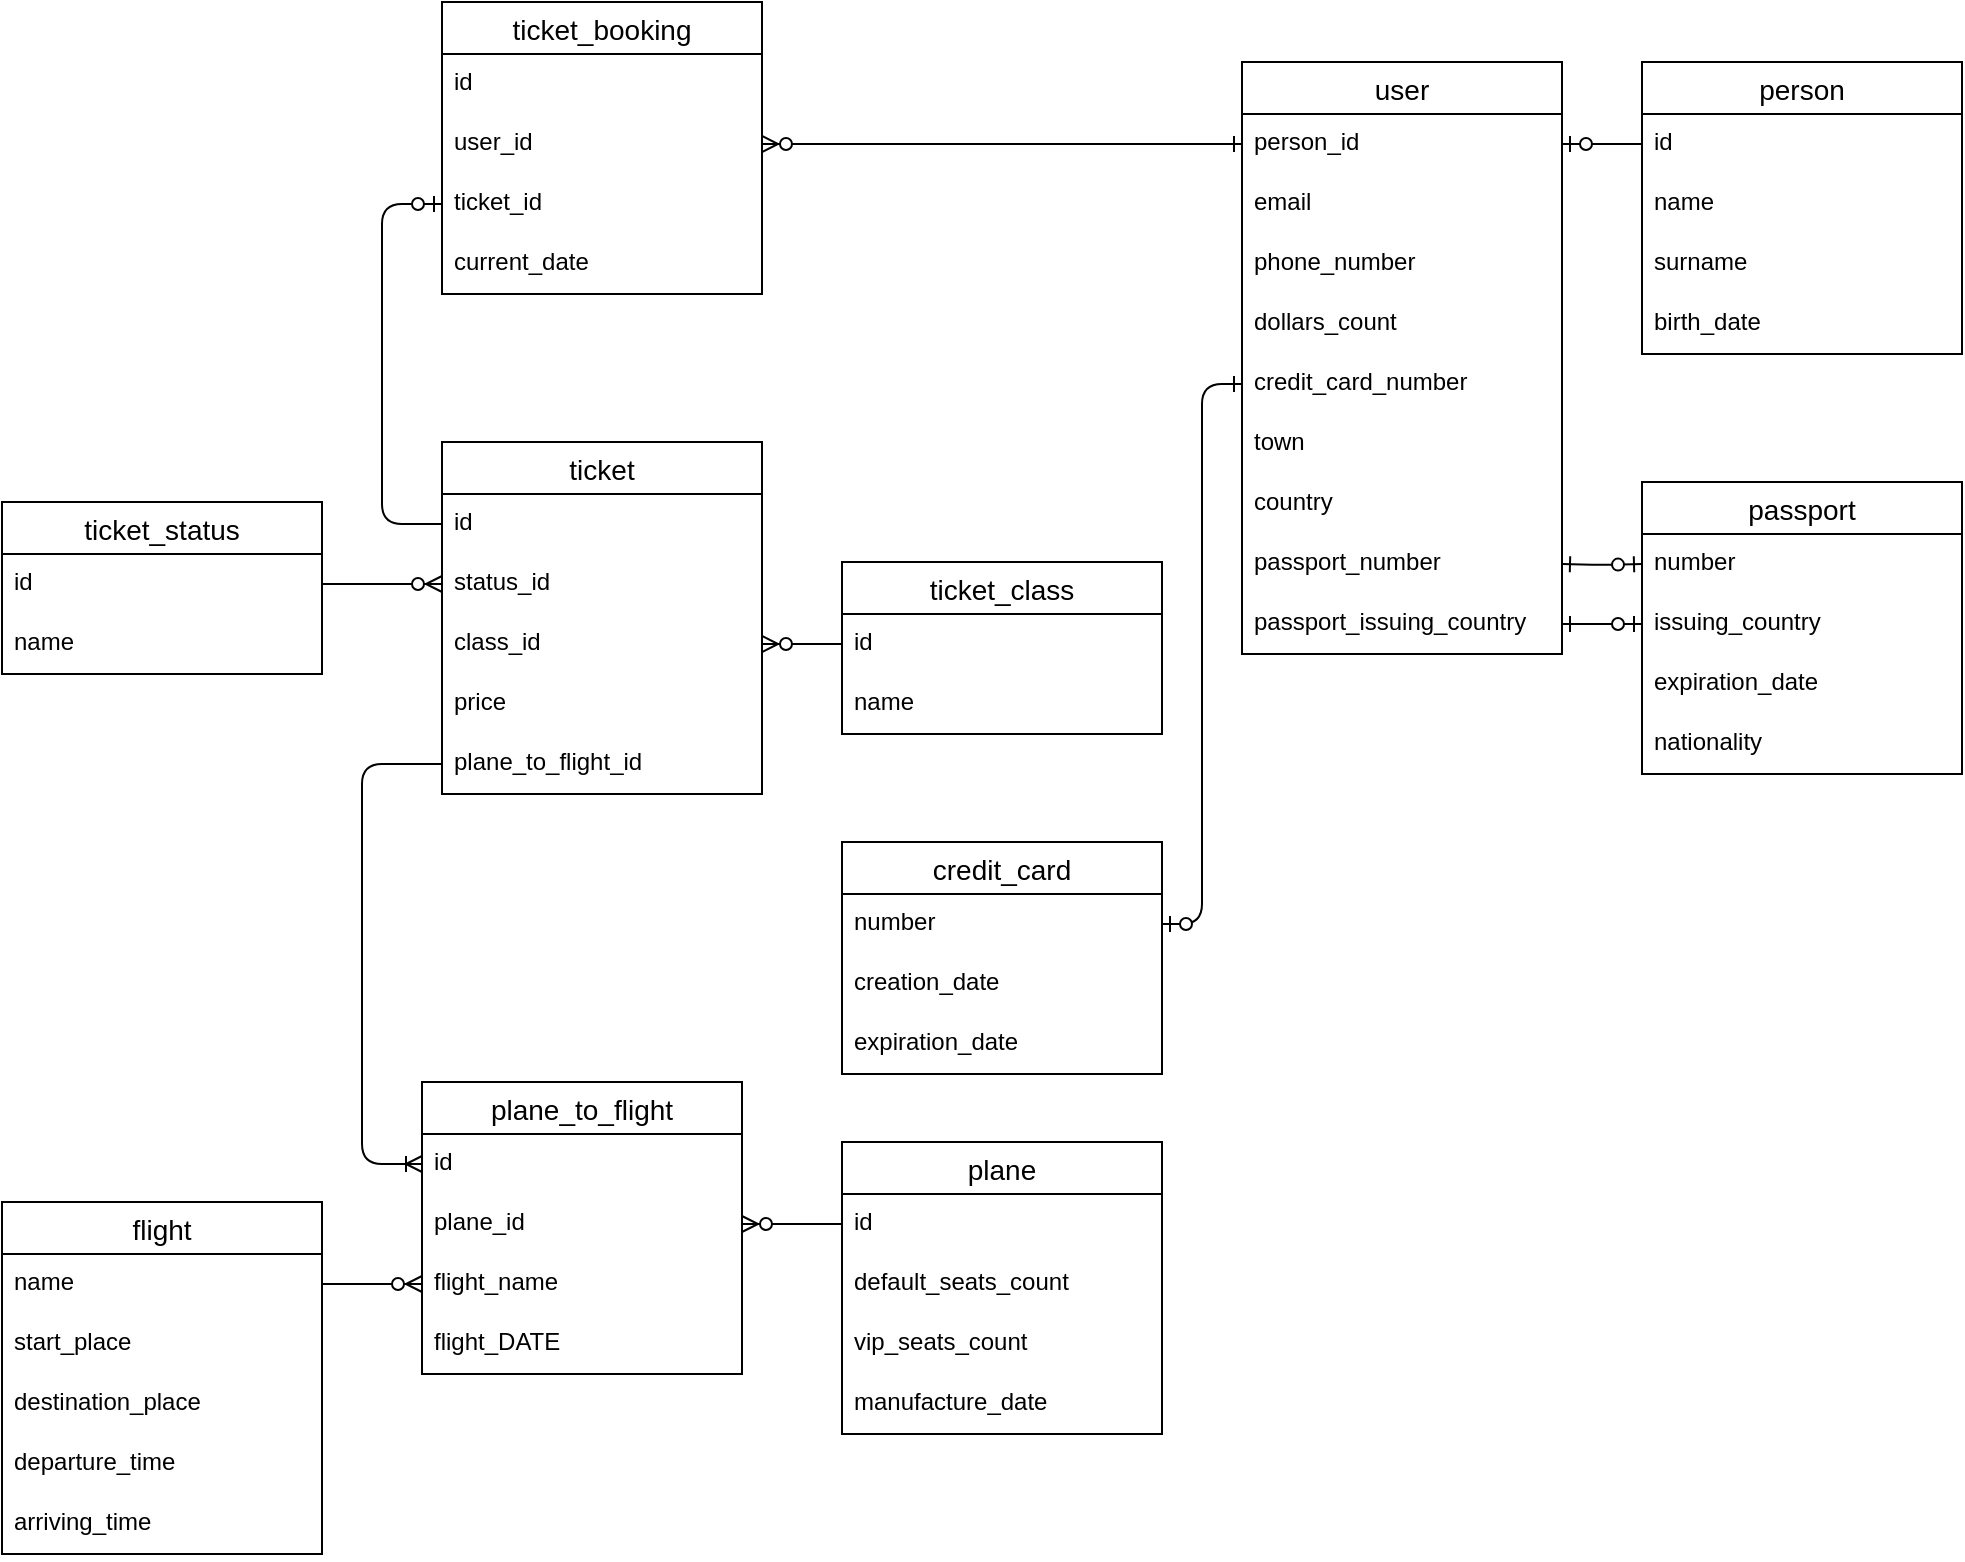 <mxfile version="13.9.9" type="device"><diagram id="POMyoBhIKbXPKGuVY1QX" name="Страница 1"><mxGraphModel dx="1679" dy="1663" grid="1" gridSize="10" guides="1" tooltips="1" connect="1" arrows="1" fold="1" page="1" pageScale="1" pageWidth="827" pageHeight="1169" math="0" shadow="0"><root><mxCell id="0"/><mxCell id="1" parent="0"/><mxCell id="_LVXEXMa2YnPrvETlvS5-1" value="ticket" style="swimlane;fontStyle=0;childLayout=stackLayout;horizontal=1;startSize=26;horizontalStack=0;resizeParent=1;resizeParentMax=0;resizeLast=0;collapsible=1;marginBottom=0;align=center;fontSize=14;" parent="1" vertex="1"><mxGeometry x="180" y="200" width="160" height="176" as="geometry"/></mxCell><mxCell id="_LVXEXMa2YnPrvETlvS5-2" value="id" style="text;strokeColor=none;fillColor=none;spacingLeft=4;spacingRight=4;overflow=hidden;rotatable=0;points=[[0,0.5],[1,0.5]];portConstraint=eastwest;fontSize=12;" parent="_LVXEXMa2YnPrvETlvS5-1" vertex="1"><mxGeometry y="26" width="160" height="30" as="geometry"/></mxCell><mxCell id="_LVXEXMa2YnPrvETlvS5-3" value="status_id" style="text;strokeColor=none;fillColor=none;spacingLeft=4;spacingRight=4;overflow=hidden;rotatable=0;points=[[0,0.5],[1,0.5]];portConstraint=eastwest;fontSize=12;" parent="_LVXEXMa2YnPrvETlvS5-1" vertex="1"><mxGeometry y="56" width="160" height="30" as="geometry"/></mxCell><mxCell id="_LVXEXMa2YnPrvETlvS5-4" value="class_id" style="text;strokeColor=none;fillColor=none;spacingLeft=4;spacingRight=4;overflow=hidden;rotatable=0;points=[[0,0.5],[1,0.5]];portConstraint=eastwest;fontSize=12;" parent="_LVXEXMa2YnPrvETlvS5-1" vertex="1"><mxGeometry y="86" width="160" height="30" as="geometry"/></mxCell><mxCell id="_LVXEXMa2YnPrvETlvS5-77" value="price" style="text;strokeColor=none;fillColor=none;spacingLeft=4;spacingRight=4;overflow=hidden;rotatable=0;points=[[0,0.5],[1,0.5]];portConstraint=eastwest;fontSize=12;" parent="_LVXEXMa2YnPrvETlvS5-1" vertex="1"><mxGeometry y="116" width="160" height="30" as="geometry"/></mxCell><mxCell id="_LVXEXMa2YnPrvETlvS5-5" value="plane_to_flight_id" style="text;strokeColor=none;fillColor=none;spacingLeft=4;spacingRight=4;overflow=hidden;rotatable=0;points=[[0,0.5],[1,0.5]];portConstraint=eastwest;fontSize=12;" parent="_LVXEXMa2YnPrvETlvS5-1" vertex="1"><mxGeometry y="146" width="160" height="30" as="geometry"/></mxCell><mxCell id="_LVXEXMa2YnPrvETlvS5-7" value="ticket_status" style="swimlane;fontStyle=0;childLayout=stackLayout;horizontal=1;startSize=26;horizontalStack=0;resizeParent=1;resizeParentMax=0;resizeLast=0;collapsible=1;marginBottom=0;align=center;fontSize=14;" parent="1" vertex="1"><mxGeometry x="-40" y="230" width="160" height="86" as="geometry"/></mxCell><mxCell id="_LVXEXMa2YnPrvETlvS5-8" value="id" style="text;strokeColor=none;fillColor=none;spacingLeft=4;spacingRight=4;overflow=hidden;rotatable=0;points=[[0,0.5],[1,0.5]];portConstraint=eastwest;fontSize=12;" parent="_LVXEXMa2YnPrvETlvS5-7" vertex="1"><mxGeometry y="26" width="160" height="30" as="geometry"/></mxCell><mxCell id="_LVXEXMa2YnPrvETlvS5-9" value="name" style="text;strokeColor=none;fillColor=none;spacingLeft=4;spacingRight=4;overflow=hidden;rotatable=0;points=[[0,0.5],[1,0.5]];portConstraint=eastwest;fontSize=12;" parent="_LVXEXMa2YnPrvETlvS5-7" vertex="1"><mxGeometry y="56" width="160" height="30" as="geometry"/></mxCell><mxCell id="_LVXEXMa2YnPrvETlvS5-11" value="ticket_class" style="swimlane;fontStyle=0;childLayout=stackLayout;horizontal=1;startSize=26;horizontalStack=0;resizeParent=1;resizeParentMax=0;resizeLast=0;collapsible=1;marginBottom=0;align=center;fontSize=14;" parent="1" vertex="1"><mxGeometry x="380" y="260" width="160" height="86" as="geometry"/></mxCell><mxCell id="_LVXEXMa2YnPrvETlvS5-12" value="id" style="text;strokeColor=none;fillColor=none;spacingLeft=4;spacingRight=4;overflow=hidden;rotatable=0;points=[[0,0.5],[1,0.5]];portConstraint=eastwest;fontSize=12;" parent="_LVXEXMa2YnPrvETlvS5-11" vertex="1"><mxGeometry y="26" width="160" height="30" as="geometry"/></mxCell><mxCell id="_LVXEXMa2YnPrvETlvS5-13" value="name" style="text;strokeColor=none;fillColor=none;spacingLeft=4;spacingRight=4;overflow=hidden;rotatable=0;points=[[0,0.5],[1,0.5]];portConstraint=eastwest;fontSize=12;" parent="_LVXEXMa2YnPrvETlvS5-11" vertex="1"><mxGeometry y="56" width="160" height="30" as="geometry"/></mxCell><mxCell id="_LVXEXMa2YnPrvETlvS5-15" value="flight" style="swimlane;fontStyle=0;childLayout=stackLayout;horizontal=1;startSize=26;horizontalStack=0;resizeParent=1;resizeParentMax=0;resizeLast=0;collapsible=1;marginBottom=0;align=center;fontSize=14;" parent="1" vertex="1"><mxGeometry x="-40" y="580" width="160" height="176" as="geometry"/></mxCell><mxCell id="_LVXEXMa2YnPrvETlvS5-16" value="name" style="text;strokeColor=none;fillColor=none;spacingLeft=4;spacingRight=4;overflow=hidden;rotatable=0;points=[[0,0.5],[1,0.5]];portConstraint=eastwest;fontSize=12;" parent="_LVXEXMa2YnPrvETlvS5-15" vertex="1"><mxGeometry y="26" width="160" height="30" as="geometry"/></mxCell><mxCell id="_LVXEXMa2YnPrvETlvS5-17" value="start_place" style="text;strokeColor=none;fillColor=none;spacingLeft=4;spacingRight=4;overflow=hidden;rotatable=0;points=[[0,0.5],[1,0.5]];portConstraint=eastwest;fontSize=12;" parent="_LVXEXMa2YnPrvETlvS5-15" vertex="1"><mxGeometry y="56" width="160" height="30" as="geometry"/></mxCell><mxCell id="_LVXEXMa2YnPrvETlvS5-18" value="destination_place" style="text;strokeColor=none;fillColor=none;spacingLeft=4;spacingRight=4;overflow=hidden;rotatable=0;points=[[0,0.5],[1,0.5]];portConstraint=eastwest;fontSize=12;" parent="_LVXEXMa2YnPrvETlvS5-15" vertex="1"><mxGeometry y="86" width="160" height="30" as="geometry"/></mxCell><mxCell id="_LVXEXMa2YnPrvETlvS5-20" value="departure_time" style="text;strokeColor=none;fillColor=none;spacingLeft=4;spacingRight=4;overflow=hidden;rotatable=0;points=[[0,0.5],[1,0.5]];portConstraint=eastwest;fontSize=12;" parent="_LVXEXMa2YnPrvETlvS5-15" vertex="1"><mxGeometry y="116" width="160" height="30" as="geometry"/></mxCell><mxCell id="_LVXEXMa2YnPrvETlvS5-21" value="arriving_time" style="text;strokeColor=none;fillColor=none;spacingLeft=4;spacingRight=4;overflow=hidden;rotatable=0;points=[[0,0.5],[1,0.5]];portConstraint=eastwest;fontSize=12;" parent="_LVXEXMa2YnPrvETlvS5-15" vertex="1"><mxGeometry y="146" width="160" height="30" as="geometry"/></mxCell><mxCell id="_LVXEXMa2YnPrvETlvS5-23" value="plane" style="swimlane;fontStyle=0;childLayout=stackLayout;horizontal=1;startSize=26;horizontalStack=0;resizeParent=1;resizeParentMax=0;resizeLast=0;collapsible=1;marginBottom=0;align=center;fontSize=14;" parent="1" vertex="1"><mxGeometry x="380" y="550" width="160" height="146" as="geometry"><mxRectangle x="380" y="550" width="70" height="26" as="alternateBounds"/></mxGeometry></mxCell><mxCell id="_LVXEXMa2YnPrvETlvS5-24" value="id" style="text;strokeColor=none;fillColor=none;spacingLeft=4;spacingRight=4;overflow=hidden;rotatable=0;points=[[0,0.5],[1,0.5]];portConstraint=eastwest;fontSize=12;" parent="_LVXEXMa2YnPrvETlvS5-23" vertex="1"><mxGeometry y="26" width="160" height="30" as="geometry"/></mxCell><mxCell id="_LVXEXMa2YnPrvETlvS5-27" value="default_seats_count" style="text;strokeColor=none;fillColor=none;spacingLeft=4;spacingRight=4;overflow=hidden;rotatable=0;points=[[0,0.5],[1,0.5]];portConstraint=eastwest;fontSize=12;" parent="_LVXEXMa2YnPrvETlvS5-23" vertex="1"><mxGeometry y="56" width="160" height="30" as="geometry"/></mxCell><mxCell id="_LVXEXMa2YnPrvETlvS5-26" value="vip_seats_count" style="text;strokeColor=none;fillColor=none;spacingLeft=4;spacingRight=4;overflow=hidden;rotatable=0;points=[[0,0.5],[1,0.5]];portConstraint=eastwest;fontSize=12;" parent="_LVXEXMa2YnPrvETlvS5-23" vertex="1"><mxGeometry y="86" width="160" height="30" as="geometry"/></mxCell><mxCell id="_LVXEXMa2YnPrvETlvS5-25" value="manufacture_date" style="text;strokeColor=none;fillColor=none;spacingLeft=4;spacingRight=4;overflow=hidden;rotatable=0;points=[[0,0.5],[1,0.5]];portConstraint=eastwest;fontSize=12;" parent="_LVXEXMa2YnPrvETlvS5-23" vertex="1"><mxGeometry y="116" width="160" height="30" as="geometry"/></mxCell><mxCell id="_LVXEXMa2YnPrvETlvS5-28" value="plane_to_flight" style="swimlane;fontStyle=0;childLayout=stackLayout;horizontal=1;startSize=26;horizontalStack=0;resizeParent=1;resizeParentMax=0;resizeLast=0;collapsible=1;marginBottom=0;align=center;fontSize=14;" parent="1" vertex="1"><mxGeometry x="170" y="520" width="160" height="146" as="geometry"/></mxCell><mxCell id="_LVXEXMa2YnPrvETlvS5-29" value="id" style="text;strokeColor=none;fillColor=none;spacingLeft=4;spacingRight=4;overflow=hidden;rotatable=0;points=[[0,0.5],[1,0.5]];portConstraint=eastwest;fontSize=12;" parent="_LVXEXMa2YnPrvETlvS5-28" vertex="1"><mxGeometry y="26" width="160" height="30" as="geometry"/></mxCell><mxCell id="_LVXEXMa2YnPrvETlvS5-30" value="plane_id" style="text;strokeColor=none;fillColor=none;spacingLeft=4;spacingRight=4;overflow=hidden;rotatable=0;points=[[0,0.5],[1,0.5]];portConstraint=eastwest;fontSize=12;" parent="_LVXEXMa2YnPrvETlvS5-28" vertex="1"><mxGeometry y="56" width="160" height="30" as="geometry"/></mxCell><mxCell id="_LVXEXMa2YnPrvETlvS5-31" value="flight_name" style="text;strokeColor=none;fillColor=none;spacingLeft=4;spacingRight=4;overflow=hidden;rotatable=0;points=[[0,0.5],[1,0.5]];portConstraint=eastwest;fontSize=12;" parent="_LVXEXMa2YnPrvETlvS5-28" vertex="1"><mxGeometry y="86" width="160" height="30" as="geometry"/></mxCell><mxCell id="yDVSwRUSn5ZFvaktehj1-1" value="flight_DATE" style="text;strokeColor=none;fillColor=none;spacingLeft=4;spacingRight=4;overflow=hidden;rotatable=0;points=[[0,0.5],[1,0.5]];portConstraint=eastwest;fontSize=12;" vertex="1" parent="_LVXEXMa2YnPrvETlvS5-28"><mxGeometry y="116" width="160" height="30" as="geometry"/></mxCell><mxCell id="_LVXEXMa2YnPrvETlvS5-32" value="user" style="swimlane;fontStyle=0;childLayout=stackLayout;horizontal=1;startSize=26;horizontalStack=0;resizeParent=1;resizeParentMax=0;resizeLast=0;collapsible=1;marginBottom=0;align=center;fontSize=14;" parent="1" vertex="1"><mxGeometry x="580" y="10" width="160" height="296" as="geometry"/></mxCell><mxCell id="_LVXEXMa2YnPrvETlvS5-34" value="person_id" style="text;strokeColor=none;fillColor=none;spacingLeft=4;spacingRight=4;overflow=hidden;rotatable=0;points=[[0,0.5],[1,0.5]];portConstraint=eastwest;fontSize=12;" parent="_LVXEXMa2YnPrvETlvS5-32" vertex="1"><mxGeometry y="26" width="160" height="30" as="geometry"/></mxCell><mxCell id="_LVXEXMa2YnPrvETlvS5-35" value="email" style="text;strokeColor=none;fillColor=none;spacingLeft=4;spacingRight=4;overflow=hidden;rotatable=0;points=[[0,0.5],[1,0.5]];portConstraint=eastwest;fontSize=12;" parent="_LVXEXMa2YnPrvETlvS5-32" vertex="1"><mxGeometry y="56" width="160" height="30" as="geometry"/></mxCell><mxCell id="_LVXEXMa2YnPrvETlvS5-46" value="phone_number" style="text;strokeColor=none;fillColor=none;spacingLeft=4;spacingRight=4;overflow=hidden;rotatable=0;points=[[0,0.5],[1,0.5]];portConstraint=eastwest;fontSize=12;" parent="_LVXEXMa2YnPrvETlvS5-32" vertex="1"><mxGeometry y="86" width="160" height="30" as="geometry"/></mxCell><mxCell id="f3IBW5v0dxKAR_8VPuAO-1" value="dollars_count" style="text;strokeColor=none;fillColor=none;spacingLeft=4;spacingRight=4;overflow=hidden;rotatable=0;points=[[0,0.5],[1,0.5]];portConstraint=eastwest;fontSize=12;" parent="_LVXEXMa2YnPrvETlvS5-32" vertex="1"><mxGeometry y="116" width="160" height="30" as="geometry"/></mxCell><mxCell id="_LVXEXMa2YnPrvETlvS5-47" value="credit_card_number" style="text;strokeColor=none;fillColor=none;spacingLeft=4;spacingRight=4;overflow=hidden;rotatable=0;points=[[0,0.5],[1,0.5]];portConstraint=eastwest;fontSize=12;" parent="_LVXEXMa2YnPrvETlvS5-32" vertex="1"><mxGeometry y="146" width="160" height="30" as="geometry"/></mxCell><mxCell id="_LVXEXMa2YnPrvETlvS5-48" value="town" style="text;strokeColor=none;fillColor=none;spacingLeft=4;spacingRight=4;overflow=hidden;rotatable=0;points=[[0,0.5],[1,0.5]];portConstraint=eastwest;fontSize=12;" parent="_LVXEXMa2YnPrvETlvS5-32" vertex="1"><mxGeometry y="176" width="160" height="30" as="geometry"/></mxCell><mxCell id="_LVXEXMa2YnPrvETlvS5-49" value="country" style="text;strokeColor=none;fillColor=none;spacingLeft=4;spacingRight=4;overflow=hidden;rotatable=0;points=[[0,0.5],[1,0.5]];portConstraint=eastwest;fontSize=12;" parent="_LVXEXMa2YnPrvETlvS5-32" vertex="1"><mxGeometry y="206" width="160" height="30" as="geometry"/></mxCell><mxCell id="_LVXEXMa2YnPrvETlvS5-51" value="passport_number" style="text;strokeColor=none;fillColor=none;spacingLeft=4;spacingRight=4;overflow=hidden;rotatable=0;points=[[0,0.5],[1,0.5]];portConstraint=eastwest;fontSize=12;" parent="_LVXEXMa2YnPrvETlvS5-32" vertex="1"><mxGeometry y="236" width="160" height="30" as="geometry"/></mxCell><mxCell id="r-uJRel8TADd5TbUy7sh-1" value="passport_issuing_country" style="text;strokeColor=none;fillColor=none;spacingLeft=4;spacingRight=4;overflow=hidden;rotatable=0;points=[[0,0.5],[1,0.5]];portConstraint=eastwest;fontSize=12;" parent="_LVXEXMa2YnPrvETlvS5-32" vertex="1"><mxGeometry y="266" width="160" height="30" as="geometry"/></mxCell><mxCell id="_LVXEXMa2YnPrvETlvS5-36" value="person" style="swimlane;fontStyle=0;childLayout=stackLayout;horizontal=1;startSize=26;horizontalStack=0;resizeParent=1;resizeParentMax=0;resizeLast=0;collapsible=1;marginBottom=0;align=center;fontSize=14;" parent="1" vertex="1"><mxGeometry x="780" y="10" width="160" height="146" as="geometry"><mxRectangle x="780" y="10" width="80" height="26" as="alternateBounds"/></mxGeometry></mxCell><mxCell id="_LVXEXMa2YnPrvETlvS5-37" value="id" style="text;strokeColor=none;fillColor=none;spacingLeft=4;spacingRight=4;overflow=hidden;rotatable=0;points=[[0,0.5],[1,0.5]];portConstraint=eastwest;fontSize=12;" parent="_LVXEXMa2YnPrvETlvS5-36" vertex="1"><mxGeometry y="26" width="160" height="30" as="geometry"/></mxCell><mxCell id="_LVXEXMa2YnPrvETlvS5-38" value="name" style="text;strokeColor=none;fillColor=none;spacingLeft=4;spacingRight=4;overflow=hidden;rotatable=0;points=[[0,0.5],[1,0.5]];portConstraint=eastwest;fontSize=12;" parent="_LVXEXMa2YnPrvETlvS5-36" vertex="1"><mxGeometry y="56" width="160" height="30" as="geometry"/></mxCell><mxCell id="_LVXEXMa2YnPrvETlvS5-39" value="surname" style="text;strokeColor=none;fillColor=none;spacingLeft=4;spacingRight=4;overflow=hidden;rotatable=0;points=[[0,0.5],[1,0.5]];portConstraint=eastwest;fontSize=12;" parent="_LVXEXMa2YnPrvETlvS5-36" vertex="1"><mxGeometry y="86" width="160" height="30" as="geometry"/></mxCell><mxCell id="_LVXEXMa2YnPrvETlvS5-41" value="birth_date" style="text;strokeColor=none;fillColor=none;spacingLeft=4;spacingRight=4;overflow=hidden;rotatable=0;points=[[0,0.5],[1,0.5]];portConstraint=eastwest;fontSize=12;" parent="_LVXEXMa2YnPrvETlvS5-36" vertex="1"><mxGeometry y="116" width="160" height="30" as="geometry"/></mxCell><mxCell id="_LVXEXMa2YnPrvETlvS5-52" value="passport" style="swimlane;fontStyle=0;childLayout=stackLayout;horizontal=1;startSize=26;horizontalStack=0;resizeParent=1;resizeParentMax=0;resizeLast=0;collapsible=1;marginBottom=0;align=center;fontSize=14;" parent="1" vertex="1"><mxGeometry x="780" y="220" width="160" height="146" as="geometry"/></mxCell><mxCell id="_LVXEXMa2YnPrvETlvS5-54" value="number" style="text;strokeColor=none;fillColor=none;spacingLeft=4;spacingRight=4;overflow=hidden;rotatable=0;points=[[0,0.5],[1,0.5]];portConstraint=eastwest;fontSize=12;" parent="_LVXEXMa2YnPrvETlvS5-52" vertex="1"><mxGeometry y="26" width="160" height="30" as="geometry"/></mxCell><mxCell id="_LVXEXMa2YnPrvETlvS5-60" value="issuing_country" style="text;strokeColor=none;fillColor=none;spacingLeft=4;spacingRight=4;overflow=hidden;rotatable=0;points=[[0,0.5],[1,0.5]];portConstraint=eastwest;fontSize=12;" parent="_LVXEXMa2YnPrvETlvS5-52" vertex="1"><mxGeometry y="56" width="160" height="30" as="geometry"/></mxCell><mxCell id="_LVXEXMa2YnPrvETlvS5-55" value="expiration_date" style="text;strokeColor=none;fillColor=none;spacingLeft=4;spacingRight=4;overflow=hidden;rotatable=0;points=[[0,0.5],[1,0.5]];portConstraint=eastwest;fontSize=12;" parent="_LVXEXMa2YnPrvETlvS5-52" vertex="1"><mxGeometry y="86" width="160" height="30" as="geometry"/></mxCell><mxCell id="_LVXEXMa2YnPrvETlvS5-61" value="nationality" style="text;strokeColor=none;fillColor=none;spacingLeft=4;spacingRight=4;overflow=hidden;rotatable=0;points=[[0,0.5],[1,0.5]];portConstraint=eastwest;fontSize=12;" parent="_LVXEXMa2YnPrvETlvS5-52" vertex="1"><mxGeometry y="116" width="160" height="30" as="geometry"/></mxCell><mxCell id="_LVXEXMa2YnPrvETlvS5-56" value="credit_card" style="swimlane;fontStyle=0;childLayout=stackLayout;horizontal=1;startSize=26;horizontalStack=0;resizeParent=1;resizeParentMax=0;resizeLast=0;collapsible=1;marginBottom=0;align=center;fontSize=14;" parent="1" vertex="1"><mxGeometry x="380" y="400" width="160" height="116" as="geometry"/></mxCell><mxCell id="_LVXEXMa2YnPrvETlvS5-57" value="number" style="text;strokeColor=none;fillColor=none;spacingLeft=4;spacingRight=4;overflow=hidden;rotatable=0;points=[[0,0.5],[1,0.5]];portConstraint=eastwest;fontSize=12;" parent="_LVXEXMa2YnPrvETlvS5-56" vertex="1"><mxGeometry y="26" width="160" height="30" as="geometry"/></mxCell><mxCell id="_LVXEXMa2YnPrvETlvS5-58" value="creation_date" style="text;strokeColor=none;fillColor=none;spacingLeft=4;spacingRight=4;overflow=hidden;rotatable=0;points=[[0,0.5],[1,0.5]];portConstraint=eastwest;fontSize=12;" parent="_LVXEXMa2YnPrvETlvS5-56" vertex="1"><mxGeometry y="56" width="160" height="30" as="geometry"/></mxCell><mxCell id="_LVXEXMa2YnPrvETlvS5-59" value="expiration_date" style="text;strokeColor=none;fillColor=none;spacingLeft=4;spacingRight=4;overflow=hidden;rotatable=0;points=[[0,0.5],[1,0.5]];portConstraint=eastwest;fontSize=12;" parent="_LVXEXMa2YnPrvETlvS5-56" vertex="1"><mxGeometry y="86" width="160" height="30" as="geometry"/></mxCell><mxCell id="_LVXEXMa2YnPrvETlvS5-62" value="ticket_booking" style="swimlane;fontStyle=0;childLayout=stackLayout;horizontal=1;startSize=26;horizontalStack=0;resizeParent=1;resizeParentMax=0;resizeLast=0;collapsible=1;marginBottom=0;align=center;fontSize=14;" parent="1" vertex="1"><mxGeometry x="180" y="-20" width="160" height="146" as="geometry"/></mxCell><mxCell id="_LVXEXMa2YnPrvETlvS5-63" value="id" style="text;strokeColor=none;fillColor=none;spacingLeft=4;spacingRight=4;overflow=hidden;rotatable=0;points=[[0,0.5],[1,0.5]];portConstraint=eastwest;fontSize=12;" parent="_LVXEXMa2YnPrvETlvS5-62" vertex="1"><mxGeometry y="26" width="160" height="30" as="geometry"/></mxCell><mxCell id="_LVXEXMa2YnPrvETlvS5-64" value="user_id" style="text;strokeColor=none;fillColor=none;spacingLeft=4;spacingRight=4;overflow=hidden;rotatable=0;points=[[0,0.5],[1,0.5]];portConstraint=eastwest;fontSize=12;" parent="_LVXEXMa2YnPrvETlvS5-62" vertex="1"><mxGeometry y="56" width="160" height="30" as="geometry"/></mxCell><mxCell id="_LVXEXMa2YnPrvETlvS5-65" value="ticket_id" style="text;strokeColor=none;fillColor=none;spacingLeft=4;spacingRight=4;overflow=hidden;rotatable=0;points=[[0,0.5],[1,0.5]];portConstraint=eastwest;fontSize=12;" parent="_LVXEXMa2YnPrvETlvS5-62" vertex="1"><mxGeometry y="86" width="160" height="30" as="geometry"/></mxCell><mxCell id="_LVXEXMa2YnPrvETlvS5-66" value="current_date" style="text;strokeColor=none;fillColor=none;spacingLeft=4;spacingRight=4;overflow=hidden;rotatable=0;points=[[0,0.5],[1,0.5]];portConstraint=eastwest;fontSize=12;" parent="_LVXEXMa2YnPrvETlvS5-62" vertex="1"><mxGeometry y="116" width="160" height="30" as="geometry"/></mxCell><mxCell id="_LVXEXMa2YnPrvETlvS5-68" value="" style="edgeStyle=entityRelationEdgeStyle;fontSize=12;html=1;endArrow=ERzeroToMany;endFill=1;exitX=1;exitY=0.5;exitDx=0;exitDy=0;entryX=0;entryY=0.5;entryDx=0;entryDy=0;" parent="1" source="_LVXEXMa2YnPrvETlvS5-8" target="_LVXEXMa2YnPrvETlvS5-3" edge="1"><mxGeometry width="100" height="100" relative="1" as="geometry"><mxPoint x="110" y="350" as="sourcePoint"/><mxPoint x="210" y="250" as="targetPoint"/></mxGeometry></mxCell><mxCell id="_LVXEXMa2YnPrvETlvS5-69" value="" style="edgeStyle=orthogonalEdgeStyle;fontSize=12;html=1;endArrow=ERzeroToMany;endFill=1;exitX=0;exitY=0.5;exitDx=0;exitDy=0;entryX=1;entryY=0.5;entryDx=0;entryDy=0;" parent="1" source="_LVXEXMa2YnPrvETlvS5-12" target="_LVXEXMa2YnPrvETlvS5-4" edge="1"><mxGeometry width="100" height="100" relative="1" as="geometry"><mxPoint x="380" y="370" as="sourcePoint"/><mxPoint x="490" y="370" as="targetPoint"/></mxGeometry></mxCell><mxCell id="_LVXEXMa2YnPrvETlvS5-70" value="" style="edgeStyle=orthogonalEdgeStyle;fontSize=12;html=1;endArrow=ERzeroToOne;exitX=0;exitY=0.5;exitDx=0;exitDy=0;entryX=0;entryY=0.5;entryDx=0;entryDy=0;endFill=1;" parent="1" source="_LVXEXMa2YnPrvETlvS5-2" target="_LVXEXMa2YnPrvETlvS5-65" edge="1"><mxGeometry width="100" height="100" relative="1" as="geometry"><mxPoint x="60" y="160" as="sourcePoint"/><mxPoint x="160" y="60" as="targetPoint"/><Array as="points"><mxPoint x="150" y="241"/><mxPoint x="150" y="81"/></Array></mxGeometry></mxCell><mxCell id="_LVXEXMa2YnPrvETlvS5-71" value="" style="edgeStyle=orthogonalEdgeStyle;fontSize=12;html=1;endArrow=ERzeroToOne;endFill=1;exitX=0;exitY=0.5;exitDx=0;exitDy=0;entryX=1;entryY=0.5;entryDx=0;entryDy=0;" parent="1" source="_LVXEXMa2YnPrvETlvS5-37" target="_LVXEXMa2YnPrvETlvS5-34" edge="1"><mxGeometry width="100" height="100" relative="1" as="geometry"><mxPoint x="980" y="140" as="sourcePoint"/><mxPoint x="970" y="220" as="targetPoint"/></mxGeometry></mxCell><mxCell id="_LVXEXMa2YnPrvETlvS5-73" value="" style="edgeStyle=orthogonalEdgeStyle;fontSize=12;html=1;endArrow=ERone;endFill=0;entryX=0;entryY=0.5;entryDx=0;entryDy=0;exitX=1;exitY=0.5;exitDx=0;exitDy=0;startArrow=ERzeroToOne;startFill=1;" parent="1" source="_LVXEXMa2YnPrvETlvS5-57" target="_LVXEXMa2YnPrvETlvS5-47" edge="1"><mxGeometry width="100" height="100" relative="1" as="geometry"><mxPoint x="760" y="306" as="sourcePoint"/><mxPoint x="690" y="87" as="targetPoint"/><Array as="points"><mxPoint x="560" y="441"/><mxPoint x="560" y="171"/></Array></mxGeometry></mxCell><mxCell id="_LVXEXMa2YnPrvETlvS5-74" value="" style="edgeStyle=orthogonalEdgeStyle;fontSize=12;html=1;endArrow=ERone;endFill=0;entryX=1;entryY=0.5;entryDx=0;entryDy=0;exitX=0;exitY=0.5;exitDx=0;exitDy=0;startArrow=ERzeroToOne;startFill=1;" parent="1" target="_LVXEXMa2YnPrvETlvS5-51" edge="1"><mxGeometry width="100" height="100" relative="1" as="geometry"><mxPoint x="780" y="261" as="sourcePoint"/><mxPoint x="880" y="357.5" as="targetPoint"/><Array as="points"/></mxGeometry></mxCell><mxCell id="_LVXEXMa2YnPrvETlvS5-75" value="" style="edgeStyle=orthogonalEdgeStyle;fontSize=12;html=1;endArrow=ERzeroToMany;endFill=1;exitX=0;exitY=0.5;exitDx=0;exitDy=0;entryX=1;entryY=0.5;entryDx=0;entryDy=0;startArrow=ERone;startFill=0;" parent="1" target="_LVXEXMa2YnPrvETlvS5-64" edge="1"><mxGeometry width="100" height="100" relative="1" as="geometry"><mxPoint x="580" y="51" as="sourcePoint"/><mxPoint x="530" y="140" as="targetPoint"/><Array as="points"><mxPoint x="400" y="51"/><mxPoint x="400" y="51"/></Array></mxGeometry></mxCell><mxCell id="_LVXEXMa2YnPrvETlvS5-78" value="" style="edgeStyle=entityRelationEdgeStyle;fontSize=12;html=1;endArrow=ERzeroToMany;endFill=1;exitX=0;exitY=0.5;exitDx=0;exitDy=0;entryX=1;entryY=0.5;entryDx=0;entryDy=0;" parent="1" source="_LVXEXMa2YnPrvETlvS5-24" target="_LVXEXMa2YnPrvETlvS5-30" edge="1"><mxGeometry width="100" height="100" relative="1" as="geometry"><mxPoint x="370" y="590" as="sourcePoint"/><mxPoint x="430" y="590" as="targetPoint"/></mxGeometry></mxCell><mxCell id="_LVXEXMa2YnPrvETlvS5-79" value="" style="edgeStyle=entityRelationEdgeStyle;fontSize=12;html=1;endArrow=ERzeroToMany;endFill=1;exitX=1;exitY=0.5;exitDx=0;exitDy=0;entryX=0;entryY=0.5;entryDx=0;entryDy=0;" parent="1" source="_LVXEXMa2YnPrvETlvS5-16" target="_LVXEXMa2YnPrvETlvS5-31" edge="1"><mxGeometry width="100" height="100" relative="1" as="geometry"><mxPoint x="130" y="590" as="sourcePoint"/><mxPoint x="80" y="610" as="targetPoint"/></mxGeometry></mxCell><mxCell id="_LVXEXMa2YnPrvETlvS5-80" value="" style="edgeStyle=orthogonalEdgeStyle;fontSize=12;html=1;endArrow=ERoneToMany;endFill=0;exitX=0;exitY=0.5;exitDx=0;exitDy=0;entryX=0;entryY=0.5;entryDx=0;entryDy=0;" parent="1" source="_LVXEXMa2YnPrvETlvS5-5" target="_LVXEXMa2YnPrvETlvS5-29" edge="1"><mxGeometry width="100" height="100" relative="1" as="geometry"><mxPoint x="90" y="490" as="sourcePoint"/><mxPoint x="60" y="410" as="targetPoint"/><Array as="points"><mxPoint x="140" y="361"/><mxPoint x="140" y="561"/></Array></mxGeometry></mxCell><mxCell id="OdAGfD9PkDOZZgVCbIgq-1" value="" style="edgeStyle=orthogonalEdgeStyle;fontSize=12;html=1;endArrow=ERone;endFill=0;entryX=1;entryY=0.5;entryDx=0;entryDy=0;exitX=0;exitY=0.5;exitDx=0;exitDy=0;startArrow=ERzeroToOne;startFill=1;" parent="1" source="_LVXEXMa2YnPrvETlvS5-60" target="r-uJRel8TADd5TbUy7sh-1" edge="1"><mxGeometry width="100" height="100" relative="1" as="geometry"><mxPoint x="790" y="271" as="sourcePoint"/><mxPoint x="750" y="271" as="targetPoint"/><Array as="points"/></mxGeometry></mxCell></root></mxGraphModel></diagram></mxfile>